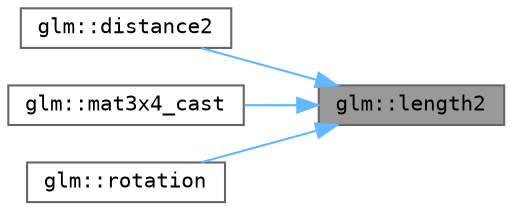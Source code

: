 digraph "glm::length2"
{
 // LATEX_PDF_SIZE
  bgcolor="transparent";
  edge [fontname=Terminal,fontsize=10,labelfontname=Helvetica,labelfontsize=10];
  node [fontname=Terminal,fontsize=10,shape=box,height=0.2,width=0.4];
  rankdir="RL";
  Node1 [label="glm::length2",height=0.2,width=0.4,color="gray40", fillcolor="grey60", style="filled", fontcolor="black",tooltip=" "];
  Node1 -> Node2 [dir="back",color="steelblue1",style="solid"];
  Node2 [label="glm::distance2",height=0.2,width=0.4,color="grey40", fillcolor="white", style="filled",URL="$namespaceglm.html#a109e6f3d69b13cc1ce23a83103601ab0",tooltip=" "];
  Node1 -> Node3 [dir="back",color="steelblue1",style="solid"];
  Node3 [label="glm::mat3x4_cast",height=0.2,width=0.4,color="grey40", fillcolor="white", style="filled",URL="$group__gtx__dual__quaternion.html#gacd7c91027b92e07cc5596145b87027b5",tooltip=" "];
  Node1 -> Node4 [dir="back",color="steelblue1",style="solid"];
  Node4 [label="glm::rotation",height=0.2,width=0.4,color="grey40", fillcolor="white", style="filled",URL="$group__gtx__quaternion.html#gadbb992b52cef49dd3b11966e34260d17",tooltip=" "];
}
